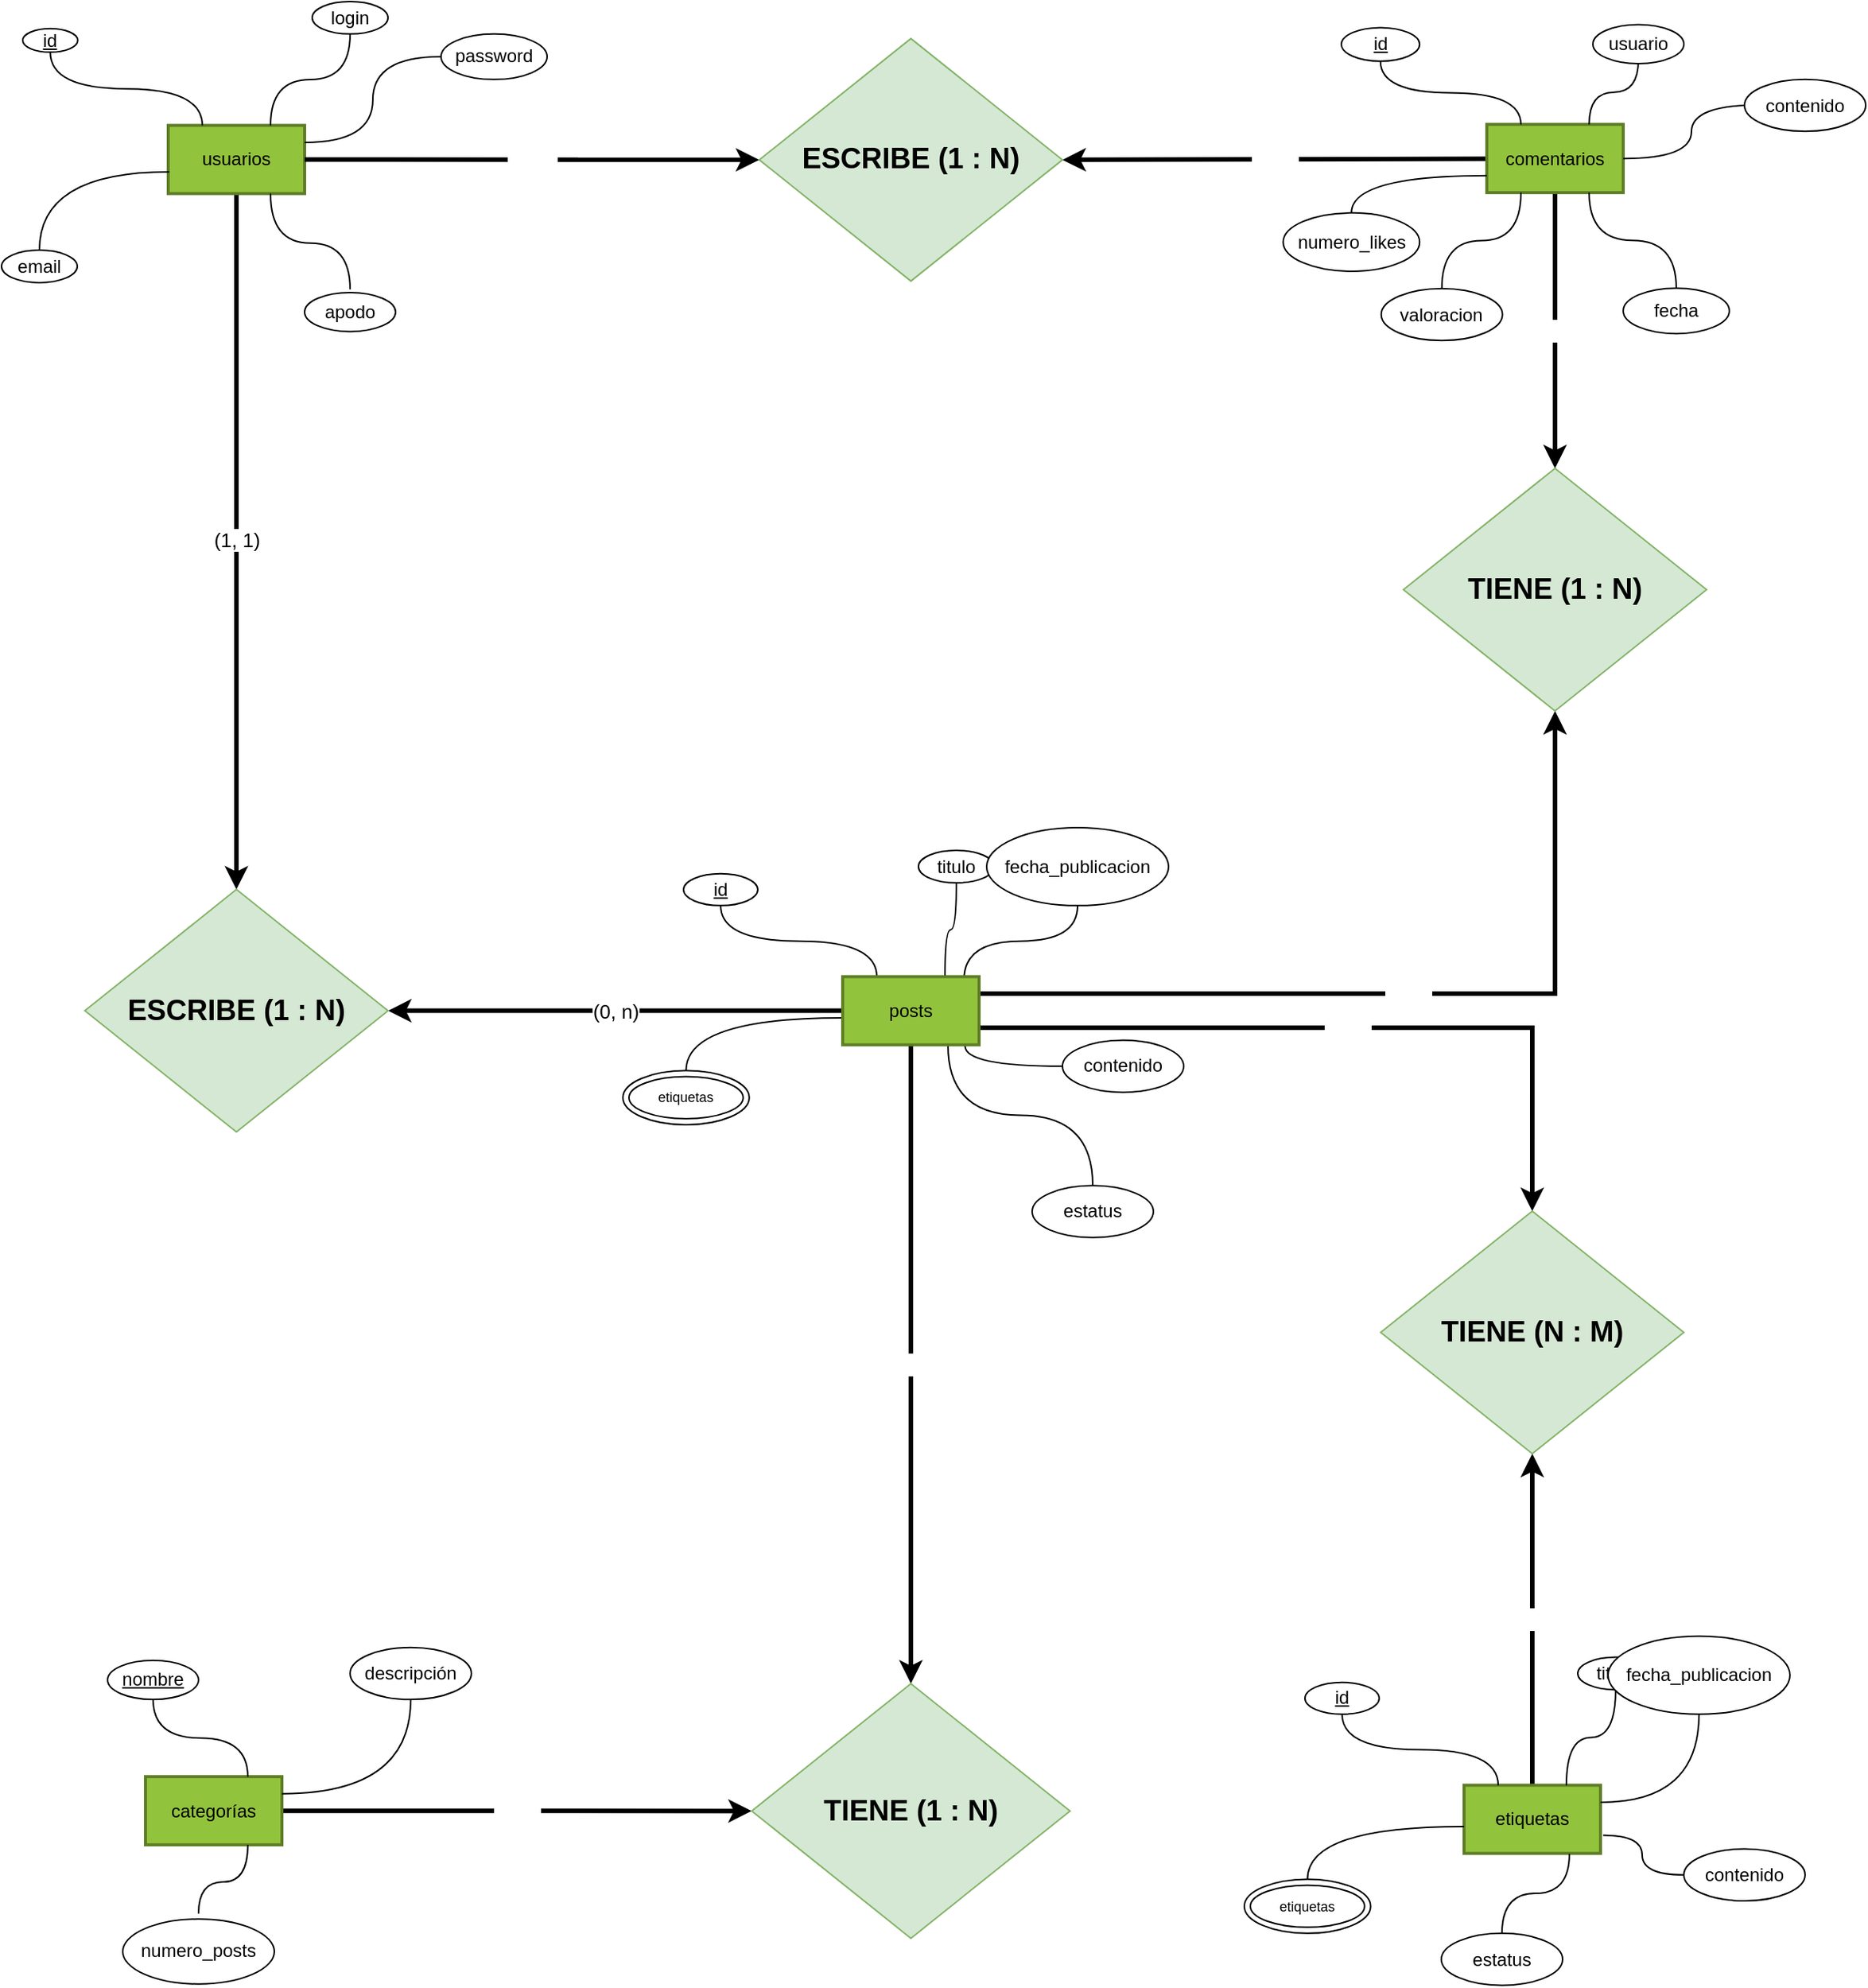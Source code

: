 <mxfile>
    <diagram id="GtlSE6PxsFourFfLZDGg" name="Page-1">
        <mxGraphModel dx="3465" dy="2348" grid="1" gridSize="10" guides="1" tooltips="1" connect="1" arrows="1" fold="1" page="0" pageScale="1" pageWidth="1100" pageHeight="850" math="0" shadow="0">
            <root>
                <mxCell id="0"/>
                <mxCell id="1" parent="0"/>
                <mxCell id="114" value="&lt;font style=&quot;font-size: 13px;&quot;&gt;(0, n)&lt;/font&gt;" style="edgeStyle=none;html=1;entryX=1;entryY=0.5;entryDx=0;entryDy=0;strokeWidth=3;" edge="1" parent="1" source="4" target="112">
                    <mxGeometry relative="1" as="geometry"/>
                </mxCell>
                <mxCell id="4" value="posts" style="rounded=0;whiteSpace=wrap;html=1;aspect=fixed;" parent="1" vertex="1">
                    <mxGeometry x="625" y="605.29" width="90" height="45" as="geometry"/>
                </mxCell>
                <mxCell id="10" style="edgeStyle=orthogonalEdgeStyle;html=1;exitX=0.5;exitY=1;exitDx=0;exitDy=0;entryX=0.25;entryY=0;entryDx=0;entryDy=0;curved=1;endArrow=none;endFill=0;" parent="1" source="6" target="4" edge="1">
                    <mxGeometry relative="1" as="geometry"/>
                </mxCell>
                <mxCell id="6" value="&lt;u&gt;id&lt;/u&gt;" style="ellipse;whiteSpace=wrap;html=1;aspect=fixed;" parent="1" vertex="1">
                    <mxGeometry x="520" y="537.43" width="48.99" height="21" as="geometry"/>
                </mxCell>
                <mxCell id="7" value="titulo" style="ellipse;whiteSpace=wrap;html=1;aspect=fixed;" parent="1" vertex="1">
                    <mxGeometry x="675" y="522" width="50" height="21.43" as="geometry"/>
                </mxCell>
                <mxCell id="12" style="edgeStyle=orthogonalEdgeStyle;html=1;exitX=0.5;exitY=1;exitDx=0;exitDy=0;entryX=0.75;entryY=0;entryDx=0;entryDy=0;curved=1;endArrow=none;endFill=0;" parent="1" source="7" target="4" edge="1">
                    <mxGeometry relative="1" as="geometry">
                        <mxPoint x="653" y="557.29" as="sourcePoint"/>
                        <mxPoint x="678" y="597.29" as="targetPoint"/>
                    </mxGeometry>
                </mxCell>
                <mxCell id="13" value="fecha_publicacion" style="ellipse;whiteSpace=wrap;html=1;aspect=fixed;" parent="1" vertex="1">
                    <mxGeometry x="720" y="507" width="120" height="51.43" as="geometry"/>
                </mxCell>
                <mxCell id="14" style="edgeStyle=orthogonalEdgeStyle;html=1;exitX=0.5;exitY=1;exitDx=0;exitDy=0;entryX=0.89;entryY=0.038;entryDx=0;entryDy=0;curved=1;endArrow=none;endFill=0;entryPerimeter=0;" parent="1" source="13" target="115" edge="1">
                    <mxGeometry relative="1" as="geometry">
                        <mxPoint x="785" y="595.02" as="sourcePoint"/>
                        <mxPoint x="770" y="639.59" as="targetPoint"/>
                    </mxGeometry>
                </mxCell>
                <mxCell id="15" style="edgeStyle=orthogonalEdgeStyle;html=1;entryX=0.897;entryY=1.016;entryDx=0;entryDy=0;curved=1;endArrow=none;endFill=0;entryPerimeter=0;exitX=0;exitY=0.5;exitDx=0;exitDy=0;" parent="1" source="16" target="115" edge="1">
                    <mxGeometry relative="1" as="geometry">
                        <mxPoint x="810" y="617.29" as="sourcePoint"/>
                        <mxPoint x="720" y="661.19" as="targetPoint"/>
                    </mxGeometry>
                </mxCell>
                <mxCell id="16" value="contenido" style="ellipse;whiteSpace=wrap;html=1;aspect=fixed;" parent="1" vertex="1">
                    <mxGeometry x="770" y="647.29" width="80" height="34.29" as="geometry"/>
                </mxCell>
                <mxCell id="18" value="estatus" style="ellipse;whiteSpace=wrap;html=1;aspect=fixed;" parent="1" vertex="1">
                    <mxGeometry x="750" y="743.14" width="80" height="34.29" as="geometry"/>
                </mxCell>
                <mxCell id="19" style="edgeStyle=orthogonalEdgeStyle;html=1;entryX=0.772;entryY=1.006;entryDx=0;entryDy=0;curved=1;endArrow=none;endFill=0;entryPerimeter=0;exitX=0.5;exitY=0;exitDx=0;exitDy=0;" parent="1" source="18" target="4" edge="1">
                    <mxGeometry relative="1" as="geometry">
                        <mxPoint x="747.72" y="682.745" as="sourcePoint"/>
                        <mxPoint x="680.0" y="665.58" as="targetPoint"/>
                    </mxGeometry>
                </mxCell>
                <mxCell id="20" value="etiquetas" style="ellipse;shape=doubleEllipse;whiteSpace=wrap;html=1;fontSize=9;aspect=fixed;" parent="1" vertex="1">
                    <mxGeometry x="480" y="667.29" width="83.34" height="35.71" as="geometry"/>
                </mxCell>
                <mxCell id="21" style="edgeStyle=orthogonalEdgeStyle;html=1;entryX=0;entryY=0.605;entryDx=0;entryDy=0;curved=1;endArrow=none;endFill=0;entryPerimeter=0;exitX=0.5;exitY=0;exitDx=0;exitDy=0;" parent="1" source="20" target="4" edge="1">
                    <mxGeometry relative="1" as="geometry">
                        <mxPoint x="603.34" y="673.25" as="sourcePoint"/>
                        <mxPoint x="575.98" y="623.61" as="targetPoint"/>
                    </mxGeometry>
                </mxCell>
                <mxCell id="113" value="&lt;font style=&quot;font-size: 13px;&quot;&gt;(1, 1)&lt;/font&gt;" style="edgeStyle=none;html=1;strokeWidth=3;" edge="1" parent="1" source="34" target="112">
                    <mxGeometry x="-0.007" relative="1" as="geometry">
                        <mxPoint as="offset"/>
                    </mxGeometry>
                </mxCell>
                <mxCell id="34" value="usuarios" style="rounded=0;whiteSpace=wrap;html=1;aspect=fixed;fillColor=#92C33C;strokeColor=#5E7D26;strokeWidth=2;" parent="1" vertex="1">
                    <mxGeometry x="180" y="43.72" width="90" height="45" as="geometry"/>
                </mxCell>
                <mxCell id="35" style="edgeStyle=orthogonalEdgeStyle;html=1;exitX=0.5;exitY=1;exitDx=0;exitDy=0;entryX=0.25;entryY=0;entryDx=0;entryDy=0;curved=1;endArrow=none;endFill=0;" parent="1" source="36" target="34" edge="1">
                    <mxGeometry relative="1" as="geometry"/>
                </mxCell>
                <mxCell id="36" value="&lt;u&gt;id&lt;/u&gt;" style="ellipse;whiteSpace=wrap;html=1;aspect=fixed;" parent="1" vertex="1">
                    <mxGeometry x="84" y="-20.14" width="36.32" height="15.57" as="geometry"/>
                </mxCell>
                <mxCell id="37" value="login" style="ellipse;whiteSpace=wrap;html=1;aspect=fixed;" parent="1" vertex="1">
                    <mxGeometry x="275" y="-38.0" width="50" height="21.43" as="geometry"/>
                </mxCell>
                <mxCell id="38" style="edgeStyle=orthogonalEdgeStyle;html=1;exitX=0.5;exitY=1;exitDx=0;exitDy=0;entryX=0.75;entryY=0;entryDx=0;entryDy=0;curved=1;endArrow=none;endFill=0;" parent="1" source="37" target="34" edge="1">
                    <mxGeometry relative="1" as="geometry">
                        <mxPoint x="208" y="-4.28" as="sourcePoint"/>
                        <mxPoint x="233" y="35.72" as="targetPoint"/>
                    </mxGeometry>
                </mxCell>
                <mxCell id="39" value="password" style="ellipse;whiteSpace=wrap;html=1;aspect=fixed;" parent="1" vertex="1">
                    <mxGeometry x="360" y="-16.57" width="70" height="30" as="geometry"/>
                </mxCell>
                <mxCell id="40" style="edgeStyle=orthogonalEdgeStyle;html=1;exitX=0;exitY=0.5;exitDx=0;exitDy=0;entryX=1;entryY=0.25;entryDx=0;entryDy=0;curved=1;endArrow=none;endFill=0;" parent="1" source="39" target="34" edge="1">
                    <mxGeometry relative="1" as="geometry">
                        <mxPoint x="340" y="33.45" as="sourcePoint"/>
                        <mxPoint x="325" y="78.02" as="targetPoint"/>
                    </mxGeometry>
                </mxCell>
                <mxCell id="41" style="edgeStyle=orthogonalEdgeStyle;html=1;entryX=0.75;entryY=1;entryDx=0;entryDy=0;curved=1;endArrow=none;endFill=0;exitX=0.5;exitY=-0.085;exitDx=0;exitDy=0;exitPerimeter=0;" parent="1" source="42" target="34" edge="1">
                    <mxGeometry relative="1" as="geometry">
                        <mxPoint x="365" y="55.72" as="sourcePoint"/>
                        <mxPoint x="275" y="99.62" as="targetPoint"/>
                    </mxGeometry>
                </mxCell>
                <mxCell id="42" value="apodo" style="ellipse;whiteSpace=wrap;html=1;aspect=fixed;" parent="1" vertex="1">
                    <mxGeometry x="270" y="154.0" width="60" height="25.72" as="geometry"/>
                </mxCell>
                <mxCell id="43" value="email" style="ellipse;whiteSpace=wrap;html=1;aspect=fixed;" parent="1" vertex="1">
                    <mxGeometry x="70" y="126.01" width="50" height="21.43" as="geometry"/>
                </mxCell>
                <mxCell id="44" style="edgeStyle=orthogonalEdgeStyle;html=1;entryX=0.008;entryY=0.682;entryDx=0;entryDy=0;curved=1;endArrow=none;endFill=0;entryPerimeter=0;exitX=0.5;exitY=0;exitDx=0;exitDy=0;" parent="1" source="43" target="34" edge="1">
                    <mxGeometry relative="1" as="geometry">
                        <mxPoint x="302.72" y="121.175" as="sourcePoint"/>
                        <mxPoint x="235.0" y="104.01" as="targetPoint"/>
                    </mxGeometry>
                </mxCell>
                <mxCell id="122" value="(1, 1)" style="edgeStyle=none;html=1;entryX=0;entryY=0.5;entryDx=0;entryDy=0;strokeWidth=3;fontSize=13;fontColor=#FFFFFF;" edge="1" parent="1" source="47" target="121">
                    <mxGeometry relative="1" as="geometry"/>
                </mxCell>
                <mxCell id="47" value="categorías" style="rounded=0;whiteSpace=wrap;html=1;aspect=fixed;fillColor=#92C33C;strokeColor=#5E7D26;strokeWidth=2;" parent="1" vertex="1">
                    <mxGeometry x="165" y="1133.08" width="90" height="45" as="geometry"/>
                </mxCell>
                <mxCell id="50" value="nombre" style="ellipse;whiteSpace=wrap;html=1;aspect=fixed;fontStyle=4" parent="1" vertex="1">
                    <mxGeometry x="140" y="1056.43" width="60" height="25.72" as="geometry"/>
                </mxCell>
                <mxCell id="51" style="edgeStyle=orthogonalEdgeStyle;html=1;exitX=0.5;exitY=1;exitDx=0;exitDy=0;entryX=0.75;entryY=0;entryDx=0;entryDy=0;curved=1;endArrow=none;endFill=0;" parent="1" source="50" target="47" edge="1">
                    <mxGeometry relative="1" as="geometry">
                        <mxPoint x="193" y="1085.08" as="sourcePoint"/>
                        <mxPoint x="218" y="1125.08" as="targetPoint"/>
                    </mxGeometry>
                </mxCell>
                <mxCell id="52" value="descripción" style="ellipse;whiteSpace=wrap;html=1;aspect=fixed;" parent="1" vertex="1">
                    <mxGeometry x="300" y="1047.86" width="80" height="34.29" as="geometry"/>
                </mxCell>
                <mxCell id="53" style="edgeStyle=orthogonalEdgeStyle;html=1;exitX=0.5;exitY=1;exitDx=0;exitDy=0;entryX=1;entryY=0.25;entryDx=0;entryDy=0;curved=1;endArrow=none;endFill=0;" parent="1" source="52" target="47" edge="1">
                    <mxGeometry relative="1" as="geometry">
                        <mxPoint x="325" y="1122.81" as="sourcePoint"/>
                        <mxPoint x="310" y="1167.38" as="targetPoint"/>
                    </mxGeometry>
                </mxCell>
                <mxCell id="54" style="edgeStyle=orthogonalEdgeStyle;html=1;entryX=0.75;entryY=1;entryDx=0;entryDy=0;curved=1;endArrow=none;endFill=0;exitX=0.5;exitY=-0.085;exitDx=0;exitDy=0;exitPerimeter=0;" parent="1" source="55" target="47" edge="1">
                    <mxGeometry relative="1" as="geometry">
                        <mxPoint x="350" y="1145.08" as="sourcePoint"/>
                        <mxPoint x="260" y="1188.98" as="targetPoint"/>
                    </mxGeometry>
                </mxCell>
                <mxCell id="55" value="numero_posts" style="ellipse;whiteSpace=wrap;html=1;aspect=fixed;" parent="1" vertex="1">
                    <mxGeometry x="150" y="1227.01" width="100" height="42.86" as="geometry"/>
                </mxCell>
                <mxCell id="118" value="&lt;font color=&quot;#ffffff&quot; style=&quot;font-size: 13px;&quot;&gt;(0, n)&lt;/font&gt;" style="edgeStyle=none;html=1;entryX=1;entryY=0.5;entryDx=0;entryDy=0;strokeWidth=3;fontSize=19;fontColor=#000000;" edge="1" parent="1" source="68" target="116">
                    <mxGeometry relative="1" as="geometry"/>
                </mxCell>
                <mxCell id="129" value="(0, n)" style="edgeStyle=orthogonalEdgeStyle;rounded=0;sketch=0;jumpSize=6;html=1;entryX=0.5;entryY=0;entryDx=0;entryDy=0;shadow=0;strokeWidth=3;fontSize=13;fontColor=#FFFFFF;startSize=6;" edge="1" parent="1" source="68" target="127">
                    <mxGeometry relative="1" as="geometry"/>
                </mxCell>
                <mxCell id="68" value="comentarios" style="rounded=0;whiteSpace=wrap;html=1;aspect=fixed;fillColor=#92C33C;strokeColor=#5E7D26;strokeWidth=2;" parent="1" vertex="1">
                    <mxGeometry x="1050" y="43.08" width="90" height="45" as="geometry"/>
                </mxCell>
                <mxCell id="69" style="edgeStyle=orthogonalEdgeStyle;html=1;exitX=0.5;exitY=1;exitDx=0;exitDy=0;entryX=0.25;entryY=0;entryDx=0;entryDy=0;curved=1;endArrow=none;endFill=0;" parent="1" source="70" target="68" edge="1">
                    <mxGeometry relative="1" as="geometry"/>
                </mxCell>
                <mxCell id="70" value="&lt;u&gt;id&lt;/u&gt;" style="ellipse;whiteSpace=wrap;html=1;aspect=fixed;" parent="1" vertex="1">
                    <mxGeometry x="954" y="-20.78" width="51.65" height="22.14" as="geometry"/>
                </mxCell>
                <mxCell id="71" value="usuario" style="ellipse;whiteSpace=wrap;html=1;aspect=fixed;" parent="1" vertex="1">
                    <mxGeometry x="1125" y="-20.78" width="50" height="21.43" as="geometry"/>
                </mxCell>
                <mxCell id="72" style="edgeStyle=orthogonalEdgeStyle;html=1;exitX=0.5;exitY=1;exitDx=0;exitDy=0;entryX=0.75;entryY=0;entryDx=0;entryDy=0;curved=1;endArrow=none;endFill=0;" parent="1" source="71" target="68" edge="1">
                    <mxGeometry relative="1" as="geometry">
                        <mxPoint x="1078" y="-4.92" as="sourcePoint"/>
                        <mxPoint x="1103" y="35.08" as="targetPoint"/>
                    </mxGeometry>
                </mxCell>
                <mxCell id="73" value="fecha" style="ellipse;whiteSpace=wrap;html=1;aspect=fixed;" parent="1" vertex="1">
                    <mxGeometry x="1140" y="151.08" width="70" height="30" as="geometry"/>
                </mxCell>
                <mxCell id="74" style="edgeStyle=orthogonalEdgeStyle;html=1;exitX=0.5;exitY=0;exitDx=0;exitDy=0;entryX=0.75;entryY=1;entryDx=0;entryDy=0;curved=1;endArrow=none;endFill=0;" parent="1" source="73" target="68" edge="1">
                    <mxGeometry relative="1" as="geometry">
                        <mxPoint x="1210" y="32.81" as="sourcePoint"/>
                        <mxPoint x="1195" y="77.38" as="targetPoint"/>
                    </mxGeometry>
                </mxCell>
                <mxCell id="75" style="edgeStyle=orthogonalEdgeStyle;html=1;entryX=0.25;entryY=1;entryDx=0;entryDy=0;curved=1;endArrow=none;endFill=0;exitX=0.5;exitY=0;exitDx=0;exitDy=0;" parent="1" source="76" target="68" edge="1">
                    <mxGeometry relative="1" as="geometry">
                        <mxPoint x="1235" y="55.08" as="sourcePoint"/>
                        <mxPoint x="1145" y="98.98" as="targetPoint"/>
                    </mxGeometry>
                </mxCell>
                <mxCell id="82" style="edgeStyle=none;html=1;exitX=1;exitY=1;exitDx=0;exitDy=0;" parent="1" source="76" edge="1">
                    <mxGeometry relative="1" as="geometry">
                        <mxPoint x="1025" y="171.36" as="targetPoint"/>
                    </mxGeometry>
                </mxCell>
                <mxCell id="76" value="valoracion" style="ellipse;whiteSpace=wrap;html=1;aspect=fixed;" parent="1" vertex="1">
                    <mxGeometry x="980.32" y="151.36" width="80" height="34.29" as="geometry"/>
                </mxCell>
                <mxCell id="77" value="numero_likes" style="ellipse;whiteSpace=wrap;html=1;aspect=fixed;" parent="1" vertex="1">
                    <mxGeometry x="915.65" y="101.43" width="90" height="38.57" as="geometry"/>
                </mxCell>
                <mxCell id="78" style="edgeStyle=orthogonalEdgeStyle;html=1;entryX=0;entryY=0.75;entryDx=0;entryDy=0;curved=1;endArrow=none;endFill=0;exitX=0.5;exitY=0;exitDx=0;exitDy=0;" parent="1" source="77" target="68" edge="1">
                    <mxGeometry relative="1" as="geometry">
                        <mxPoint x="1172.72" y="120.535" as="sourcePoint"/>
                        <mxPoint x="1105" y="103.37" as="targetPoint"/>
                    </mxGeometry>
                </mxCell>
                <mxCell id="80" value="contenido" style="ellipse;whiteSpace=wrap;html=1;aspect=fixed;" parent="1" vertex="1">
                    <mxGeometry x="1230" y="17.36" width="60" height="25.72" as="geometry"/>
                </mxCell>
                <mxCell id="81" style="edgeStyle=orthogonalEdgeStyle;html=1;exitX=0;exitY=0.5;exitDx=0;exitDy=0;entryX=1;entryY=0.5;entryDx=0;entryDy=0;curved=1;endArrow=none;endFill=0;" parent="1" source="80" target="68" edge="1">
                    <mxGeometry relative="1" as="geometry">
                        <mxPoint x="1100" y="-4.21" as="sourcePoint"/>
                        <mxPoint x="1127.5" y="53.08" as="targetPoint"/>
                    </mxGeometry>
                </mxCell>
                <mxCell id="84" value="usuario" style="ellipse;whiteSpace=wrap;html=1;aspect=fixed;" parent="1" vertex="1">
                    <mxGeometry x="1120" y="-22.78" width="60" height="25.72" as="geometry"/>
                </mxCell>
                <mxCell id="85" value="contenido" style="ellipse;whiteSpace=wrap;html=1;aspect=fixed;" parent="1" vertex="1">
                    <mxGeometry x="1220" y="13.36" width="80" height="34.29" as="geometry"/>
                </mxCell>
                <mxCell id="126" value="(0, n)" style="edgeStyle=none;html=1;entryX=0.5;entryY=1;entryDx=0;entryDy=0;strokeWidth=3;fontSize=13;fontColor=#FFFFFF;" edge="1" parent="1" source="99" target="119">
                    <mxGeometry relative="1" as="geometry"/>
                </mxCell>
                <mxCell id="99" value="etiquetas" style="rounded=0;whiteSpace=wrap;html=1;aspect=fixed;fillColor=#92C33C;strokeColor=#5E7D26;strokeWidth=2;" vertex="1" parent="1">
                    <mxGeometry x="1035" y="1138.72" width="90" height="45" as="geometry"/>
                </mxCell>
                <mxCell id="100" style="edgeStyle=orthogonalEdgeStyle;html=1;exitX=0.5;exitY=1;exitDx=0;exitDy=0;entryX=0.25;entryY=0;entryDx=0;entryDy=0;curved=1;endArrow=none;endFill=0;" edge="1" parent="1" source="101" target="99">
                    <mxGeometry relative="1" as="geometry"/>
                </mxCell>
                <mxCell id="101" value="&lt;u&gt;id&lt;/u&gt;" style="ellipse;whiteSpace=wrap;html=1;aspect=fixed;" vertex="1" parent="1">
                    <mxGeometry x="930" y="1070.86" width="48.99" height="21" as="geometry"/>
                </mxCell>
                <mxCell id="102" value="titulo" style="ellipse;whiteSpace=wrap;html=1;aspect=fixed;" vertex="1" parent="1">
                    <mxGeometry x="1110" y="1054.29" width="50" height="21.43" as="geometry"/>
                </mxCell>
                <mxCell id="103" style="edgeStyle=orthogonalEdgeStyle;html=1;exitX=0.5;exitY=1;exitDx=0;exitDy=0;entryX=0.75;entryY=0;entryDx=0;entryDy=0;curved=1;endArrow=none;endFill=0;" edge="1" parent="1" source="102" target="99">
                    <mxGeometry relative="1" as="geometry">
                        <mxPoint x="1063" y="1090.72" as="sourcePoint"/>
                        <mxPoint x="1088" y="1130.72" as="targetPoint"/>
                    </mxGeometry>
                </mxCell>
                <mxCell id="104" value="fecha_publicacion" style="ellipse;whiteSpace=wrap;html=1;aspect=fixed;" vertex="1" parent="1">
                    <mxGeometry x="1130" y="1040.43" width="120" height="51.43" as="geometry"/>
                </mxCell>
                <mxCell id="105" style="edgeStyle=orthogonalEdgeStyle;html=1;exitX=0.5;exitY=1;exitDx=0;exitDy=0;entryX=1;entryY=0.25;entryDx=0;entryDy=0;curved=1;endArrow=none;endFill=0;" edge="1" parent="1" source="104" target="99">
                    <mxGeometry relative="1" as="geometry">
                        <mxPoint x="1195" y="1128.45" as="sourcePoint"/>
                        <mxPoint x="1180" y="1173.02" as="targetPoint"/>
                    </mxGeometry>
                </mxCell>
                <mxCell id="106" style="edgeStyle=orthogonalEdgeStyle;html=1;entryX=1.019;entryY=0.733;entryDx=0;entryDy=0;curved=1;endArrow=none;endFill=0;entryPerimeter=0;exitX=0;exitY=0.5;exitDx=0;exitDy=0;" edge="1" parent="1" source="107" target="99">
                    <mxGeometry relative="1" as="geometry">
                        <mxPoint x="1220" y="1150.72" as="sourcePoint"/>
                        <mxPoint x="1130" y="1194.62" as="targetPoint"/>
                    </mxGeometry>
                </mxCell>
                <mxCell id="107" value="contenido" style="ellipse;whiteSpace=wrap;html=1;aspect=fixed;" vertex="1" parent="1">
                    <mxGeometry x="1180" y="1180.72" width="80" height="34.29" as="geometry"/>
                </mxCell>
                <mxCell id="108" value="estatus" style="ellipse;whiteSpace=wrap;html=1;aspect=fixed;" vertex="1" parent="1">
                    <mxGeometry x="1020" y="1236.43" width="80" height="34.29" as="geometry"/>
                </mxCell>
                <mxCell id="109" style="edgeStyle=orthogonalEdgeStyle;html=1;entryX=0.772;entryY=1.006;entryDx=0;entryDy=0;curved=1;endArrow=none;endFill=0;entryPerimeter=0;exitX=0.5;exitY=0;exitDx=0;exitDy=0;" edge="1" parent="1" source="108" target="99">
                    <mxGeometry relative="1" as="geometry">
                        <mxPoint x="1157.72" y="1216.175" as="sourcePoint"/>
                        <mxPoint x="1090" y="1199.01" as="targetPoint"/>
                    </mxGeometry>
                </mxCell>
                <mxCell id="110" value="etiquetas" style="ellipse;shape=doubleEllipse;whiteSpace=wrap;html=1;fontSize=9;aspect=fixed;" vertex="1" parent="1">
                    <mxGeometry x="890" y="1200.72" width="83.34" height="35.71" as="geometry"/>
                </mxCell>
                <mxCell id="111" style="edgeStyle=orthogonalEdgeStyle;html=1;entryX=0;entryY=0.605;entryDx=0;entryDy=0;curved=1;endArrow=none;endFill=0;entryPerimeter=0;exitX=0.5;exitY=0;exitDx=0;exitDy=0;" edge="1" parent="1" source="110" target="99">
                    <mxGeometry relative="1" as="geometry">
                        <mxPoint x="1013.34" y="1206.68" as="sourcePoint"/>
                        <mxPoint x="985.98" y="1157.04" as="targetPoint"/>
                    </mxGeometry>
                </mxCell>
                <mxCell id="112" value="&lt;font style=&quot;font-size: 19px;&quot; color=&quot;#000000&quot;&gt;&lt;b&gt;ESCRIBE (1 : N)&lt;/b&gt;&lt;/font&gt;" style="rhombus;whiteSpace=wrap;html=1;rounded=0;fillColor=#d5e8d4;strokeColor=#82b366;aspect=fixed;" vertex="1" parent="1">
                    <mxGeometry x="125" y="547.79" width="200" height="160" as="geometry"/>
                </mxCell>
                <mxCell id="117" value="&lt;font style=&quot;font-size: 13px;&quot; color=&quot;#ffffff&quot;&gt;(1 , 1)&lt;/font&gt;" style="edgeStyle=none;html=1;fontSize=19;fontColor=#000000;entryX=0;entryY=0.5;entryDx=0;entryDy=0;strokeWidth=3;exitX=1;exitY=0.5;exitDx=0;exitDy=0;" edge="1" parent="1" source="34" target="116">
                    <mxGeometry relative="1" as="geometry">
                        <mxPoint x="670" y="250" as="targetPoint"/>
                    </mxGeometry>
                </mxCell>
                <mxCell id="124" value="(1, n)" style="edgeStyle=none;html=1;entryX=0.5;entryY=0;entryDx=0;entryDy=0;strokeWidth=3;fontSize=13;fontColor=#FFFFFF;" edge="1" parent="1" source="115" target="121">
                    <mxGeometry relative="1" as="geometry"/>
                </mxCell>
                <mxCell id="125" value="(1, n)" style="edgeStyle=orthogonalEdgeStyle;html=1;entryX=0.5;entryY=0;entryDx=0;entryDy=0;strokeWidth=3;fontSize=13;fontColor=#FFFFFF;startSize=6;jumpSize=6;shadow=0;rounded=0;exitX=1;exitY=0.75;exitDx=0;exitDy=0;" edge="1" parent="1" source="115" target="119">
                    <mxGeometry relative="1" as="geometry"/>
                </mxCell>
                <mxCell id="128" value="(1, 1)" style="edgeStyle=orthogonalEdgeStyle;rounded=0;sketch=0;jumpSize=6;html=1;entryX=0.5;entryY=1;entryDx=0;entryDy=0;shadow=0;strokeWidth=3;fontSize=13;fontColor=#FFFFFF;startSize=6;exitX=1;exitY=0.25;exitDx=0;exitDy=0;" edge="1" parent="1" source="115" target="127">
                    <mxGeometry relative="1" as="geometry"/>
                </mxCell>
                <mxCell id="115" value="posts" style="rounded=0;whiteSpace=wrap;html=1;aspect=fixed;fillColor=#92C33C;strokeColor=#5E7D26;strokeWidth=2;" vertex="1" parent="1">
                    <mxGeometry x="625" y="605.29" width="90" height="45" as="geometry"/>
                </mxCell>
                <mxCell id="116" value="&lt;font style=&quot;font-size: 19px;&quot; color=&quot;#000000&quot;&gt;&lt;b&gt;ESCRIBE (1 : N)&lt;/b&gt;&lt;/font&gt;" style="rhombus;whiteSpace=wrap;html=1;rounded=0;fillColor=#d5e8d4;strokeColor=#82b366;aspect=fixed;" vertex="1" parent="1">
                    <mxGeometry x="570" y="-13.56" width="200" height="160" as="geometry"/>
                </mxCell>
                <mxCell id="119" value="&lt;font style=&quot;font-size: 19px;&quot; color=&quot;#000000&quot;&gt;&lt;b&gt;TIENE (N : M)&lt;/b&gt;&lt;/font&gt;" style="rhombus;whiteSpace=wrap;html=1;rounded=0;fillColor=#d5e8d4;strokeColor=#82b366;aspect=fixed;" vertex="1" parent="1">
                    <mxGeometry x="979.99" y="760" width="200" height="160" as="geometry"/>
                </mxCell>
                <mxCell id="121" value="&lt;font style=&quot;font-size: 19px;&quot; color=&quot;#000000&quot;&gt;&lt;b&gt;TIENE (1 : N)&lt;/b&gt;&lt;/font&gt;" style="rhombus;whiteSpace=wrap;html=1;rounded=0;fillColor=#d5e8d4;strokeColor=#82b366;aspect=fixed;" vertex="1" parent="1">
                    <mxGeometry x="565" y="1071.72" width="210" height="168" as="geometry"/>
                </mxCell>
                <mxCell id="127" value="&lt;font style=&quot;font-size: 19px;&quot; color=&quot;#000000&quot;&gt;&lt;b&gt;TIENE (1 : N)&lt;/b&gt;&lt;/font&gt;" style="rhombus;whiteSpace=wrap;html=1;rounded=0;fillColor=#d5e8d4;strokeColor=#82b366;aspect=fixed;" vertex="1" parent="1">
                    <mxGeometry x="995" y="270" width="200" height="160" as="geometry"/>
                </mxCell>
            </root>
        </mxGraphModel>
    </diagram>
</mxfile>